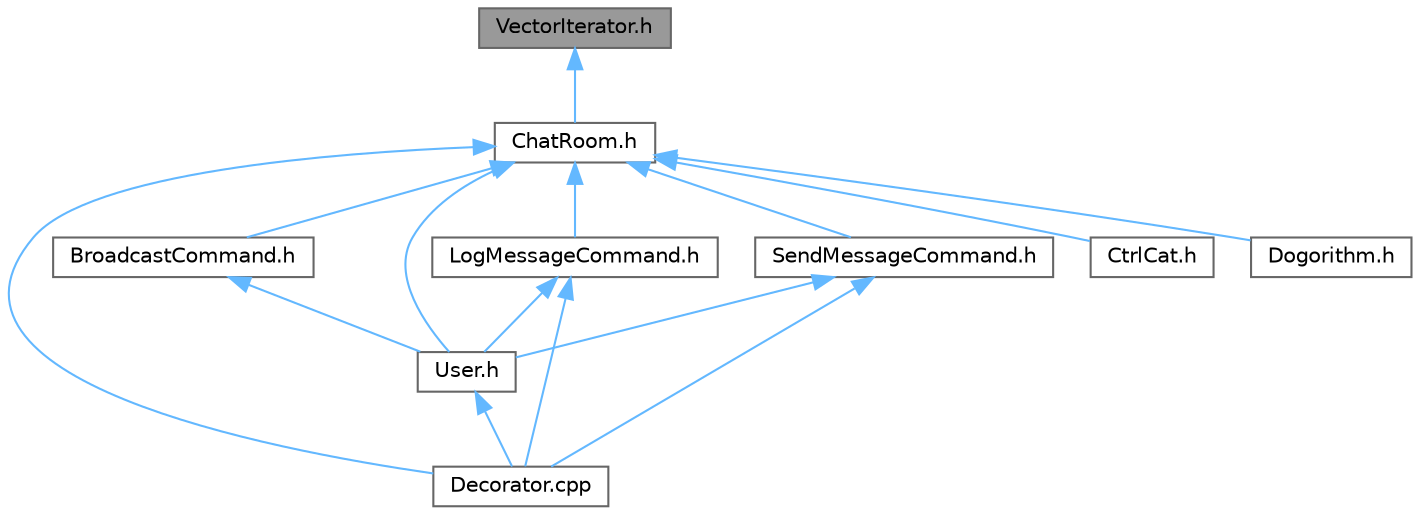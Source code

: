 digraph "VectorIterator.h"
{
 // LATEX_PDF_SIZE
  bgcolor="transparent";
  edge [fontname=Helvetica,fontsize=10,labelfontname=Helvetica,labelfontsize=10];
  node [fontname=Helvetica,fontsize=10,shape=box,height=0.2,width=0.4];
  Node1 [id="Node000001",label="VectorIterator.h",height=0.2,width=0.4,color="gray40", fillcolor="grey60", style="filled", fontcolor="black",tooltip="Template iterator that will be used by the other classes to itterate over users and messages."];
  Node1 -> Node2 [id="edge15_Node000001_Node000002",dir="back",color="steelblue1",style="solid",tooltip=" "];
  Node2 [id="Node000002",label="ChatRoom.h",height=0.2,width=0.4,color="grey40", fillcolor="white", style="filled",URL="$ChatRoom_8h.html",tooltip="Abstract mediator class for managing user interactions in chat rooms."];
  Node2 -> Node3 [id="edge16_Node000002_Node000003",dir="back",color="steelblue1",style="solid",tooltip=" "];
  Node3 [id="Node000003",label="BroadcastCommand.h",height=0.2,width=0.4,color="grey40", fillcolor="white", style="filled",URL="$BroadcastCommand_8h.html",tooltip="Command implementation for broadcasting messages to all chat rooms a user belongs to."];
  Node3 -> Node4 [id="edge17_Node000003_Node000004",dir="back",color="steelblue1",style="solid",tooltip=" "];
  Node4 [id="Node000004",label="User.h",height=0.2,width=0.4,color="grey40", fillcolor="white", style="filled",URL="$User_8h.html",tooltip="Concrete implementation of AbstractUser with command pattern integration."];
  Node4 -> Node5 [id="edge18_Node000004_Node000005",dir="back",color="steelblue1",style="solid",tooltip=" "];
  Node5 [id="Node000005",label="Decorator.cpp",height=0.2,width=0.4,color="grey40", fillcolor="white", style="filled",URL="$Decorator_8cpp.html",tooltip="Implementation of the Decorator base class for AbstractUser extension."];
  Node2 -> Node6 [id="edge19_Node000002_Node000006",dir="back",color="steelblue1",style="solid",tooltip=" "];
  Node6 [id="Node000006",label="CtrlCat.h",height=0.2,width=0.4,color="grey40", fillcolor="white", style="filled",URL="$CtrlCat_8h.html",tooltip="Concrete implementation of ChatRoom representing the CtrlCat chat room."];
  Node2 -> Node5 [id="edge20_Node000002_Node000005",dir="back",color="steelblue1",style="solid",tooltip=" "];
  Node2 -> Node7 [id="edge21_Node000002_Node000007",dir="back",color="steelblue1",style="solid",tooltip=" "];
  Node7 [id="Node000007",label="Dogorithm.h",height=0.2,width=0.4,color="grey40", fillcolor="white", style="filled",URL="$Dogorithm_8h.html",tooltip="Concrete implementation of ChatRoom representing the Dogorithm chat room."];
  Node2 -> Node8 [id="edge22_Node000002_Node000008",dir="back",color="steelblue1",style="solid",tooltip=" "];
  Node8 [id="Node000008",label="LogMessageCommand.h",height=0.2,width=0.4,color="grey40", fillcolor="white", style="filled",URL="$LogMessageCommand_8h.html",tooltip="Command implementation for logging messages to chat room history."];
  Node8 -> Node5 [id="edge23_Node000008_Node000005",dir="back",color="steelblue1",style="solid",tooltip=" "];
  Node8 -> Node4 [id="edge24_Node000008_Node000004",dir="back",color="steelblue1",style="solid",tooltip=" "];
  Node2 -> Node9 [id="edge25_Node000002_Node000009",dir="back",color="steelblue1",style="solid",tooltip=" "];
  Node9 [id="Node000009",label="SendMessageCommand.h",height=0.2,width=0.4,color="grey40", fillcolor="white", style="filled",URL="$SendMessageCommand_8h.html",tooltip="Command implementation for sending messages through the chat room mediator."];
  Node9 -> Node5 [id="edge26_Node000009_Node000005",dir="back",color="steelblue1",style="solid",tooltip=" "];
  Node9 -> Node4 [id="edge27_Node000009_Node000004",dir="back",color="steelblue1",style="solid",tooltip=" "];
  Node2 -> Node4 [id="edge28_Node000002_Node000004",dir="back",color="steelblue1",style="solid",tooltip=" "];
}
